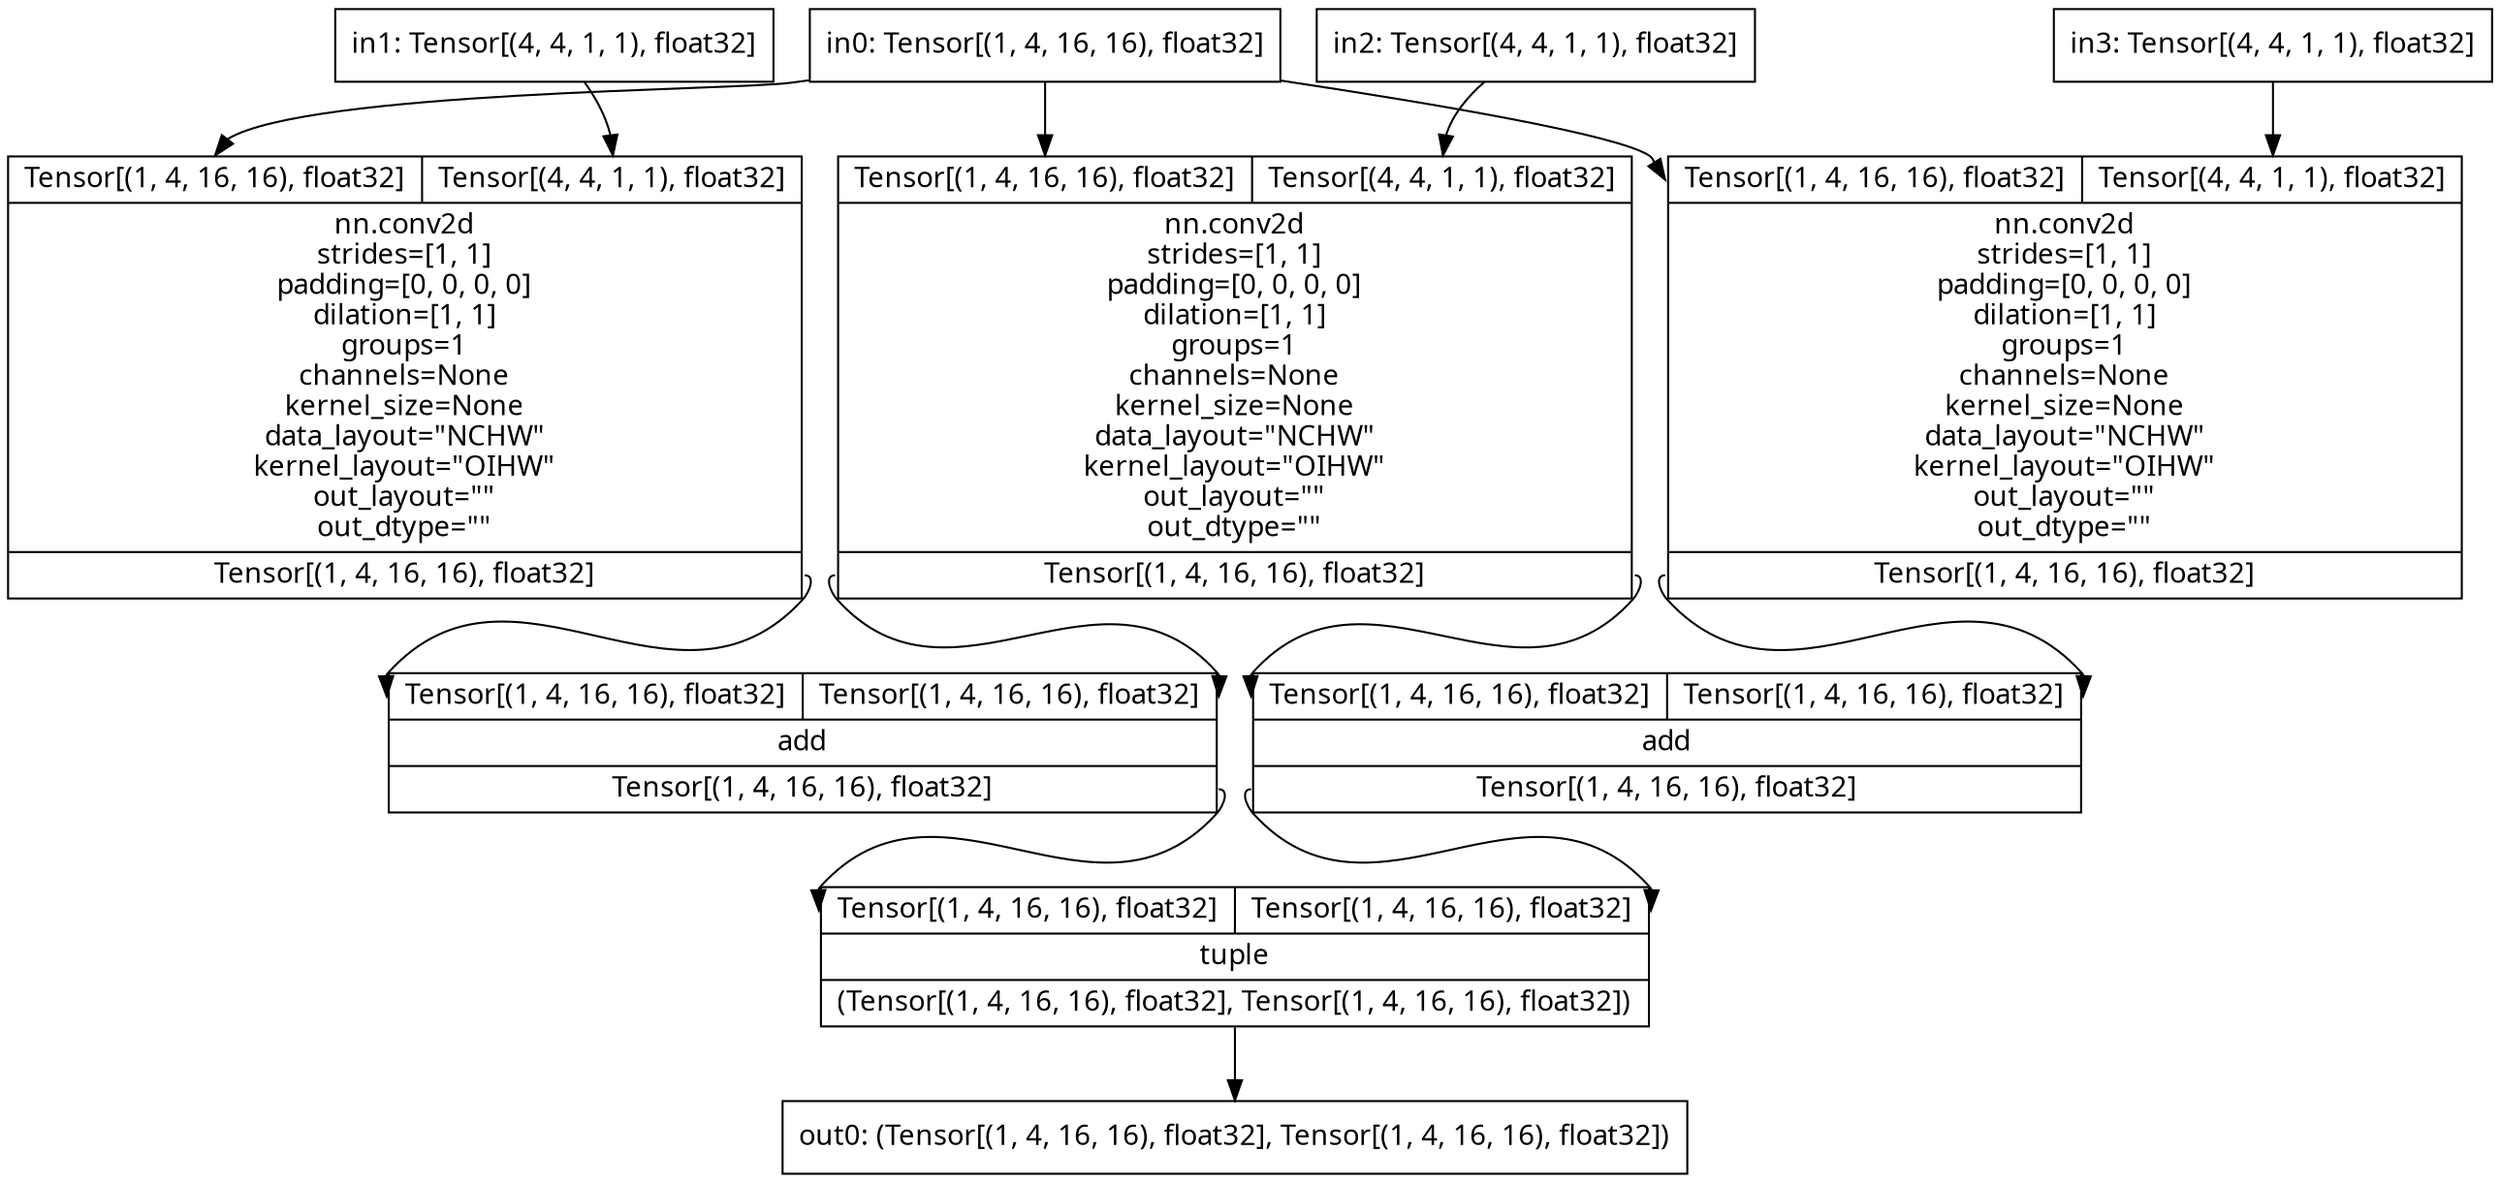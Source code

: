 digraph code {
	node [fontname="Linux Biolinum O" shape=record]
	in0 [label="in0: Tensor[(1, 4, 16, 16), float32]"]
	in1 [label="in1: Tensor[(4, 4, 1, 1), float32]"]
	opr0 [label="{{<i0>Tensor[(1, 4, 16, 16), float32]|<i1>Tensor[(4, 4, 1, 1), float32]}|nn.conv2d\nstrides=[1, 1]\npadding=[0, 0, 0, 0]\ndilation=[1, 1]\ngroups=1\nchannels=None\nkernel_size=None\ndata_layout=\"NCHW\"\nkernel_layout=\"OIHW\"\nout_layout=\"\"\nout_dtype=\"\"|{<o0>Tensor[(1, 4, 16, 16), float32]}}"]
	in0 -> opr0:i0
	in1 -> opr0:i1
	in2 [label="in2: Tensor[(4, 4, 1, 1), float32]"]
	opr1 [label="{{<i0>Tensor[(1, 4, 16, 16), float32]|<i1>Tensor[(4, 4, 1, 1), float32]}|nn.conv2d\nstrides=[1, 1]\npadding=[0, 0, 0, 0]\ndilation=[1, 1]\ngroups=1\nchannels=None\nkernel_size=None\ndata_layout=\"NCHW\"\nkernel_layout=\"OIHW\"\nout_layout=\"\"\nout_dtype=\"\"|{<o0>Tensor[(1, 4, 16, 16), float32]}}"]
	in0 -> opr1:i0
	in2 -> opr1:i1
	opr2 [label="{{<i0>Tensor[(1, 4, 16, 16), float32]|<i1>Tensor[(1, 4, 16, 16), float32]}|add\n|{<o0>Tensor[(1, 4, 16, 16), float32]}}"]
	opr0:o0 -> opr2:i0
	opr1:o0 -> opr2:i1
	in3 [label="in3: Tensor[(4, 4, 1, 1), float32]"]
	opr3 [label="{{<i0>Tensor[(1, 4, 16, 16), float32]|<i1>Tensor[(4, 4, 1, 1), float32]}|nn.conv2d\nstrides=[1, 1]\npadding=[0, 0, 0, 0]\ndilation=[1, 1]\ngroups=1\nchannels=None\nkernel_size=None\ndata_layout=\"NCHW\"\nkernel_layout=\"OIHW\"\nout_layout=\"\"\nout_dtype=\"\"|{<o0>Tensor[(1, 4, 16, 16), float32]}}"]
	in0 -> opr3:i0
	in3 -> opr3:i1
	opr4 [label="{{<i0>Tensor[(1, 4, 16, 16), float32]|<i1>Tensor[(1, 4, 16, 16), float32]}|add\n|{<o0>Tensor[(1, 4, 16, 16), float32]}}"]
	opr1:o0 -> opr4:i0
	opr3:o0 -> opr4:i1
	opr5 [label="{{<i0>Tensor[(1, 4, 16, 16), float32]|<i1>Tensor[(1, 4, 16, 16), float32]}|tuple\n|{<o0>(Tensor[(1, 4, 16, 16), float32], Tensor[(1, 4, 16, 16), float32])}}"]
	opr2:o0 -> opr5:i0
	opr4:o0 -> opr5:i1
	out0 [label="out0: (Tensor[(1, 4, 16, 16), float32], Tensor[(1, 4, 16, 16), float32])"]
	opr5:o0 -> out0
}
